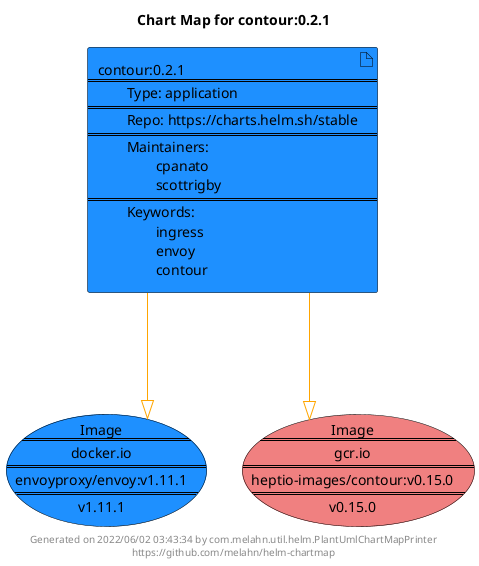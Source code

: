 @startuml
skinparam linetype ortho
skinparam backgroundColor white
skinparam usecaseBorderColor black
skinparam usecaseArrowColor LightSlateGray
skinparam artifactBorderColor black
skinparam artifactArrowColor LightSlateGray

title Chart Map for contour:0.2.1

'There is one referenced Helm Chart
artifact "contour:0.2.1\n====\n\tType: application\n====\n\tRepo: https://charts.helm.sh/stable\n====\n\tMaintainers: \n\t\tcpanato\n\t\tscottrigby\n====\n\tKeywords: \n\t\tingress\n\t\tenvoy\n\t\tcontour" as contour_0_2_1 #DodgerBlue

'There are 2 referenced Docker Images
usecase "Image\n====\ndocker.io\n====\nenvoyproxy/envoy:v1.11.1\n====\nv1.11.1" as docker_io_envoyproxy_envoy_v1_11_1 #DodgerBlue
usecase "Image\n====\ngcr.io\n====\nheptio-images/contour:v0.15.0\n====\nv0.15.0" as gcr_io_heptio_images_contour_v0_15_0 #LightCoral

'Chart Dependencies
contour_0_2_1--[#orange]-|>gcr_io_heptio_images_contour_v0_15_0
contour_0_2_1--[#orange]-|>docker_io_envoyproxy_envoy_v1_11_1

center footer Generated on 2022/06/02 03:43:34 by com.melahn.util.helm.PlantUmlChartMapPrinter\nhttps://github.com/melahn/helm-chartmap
@enduml
